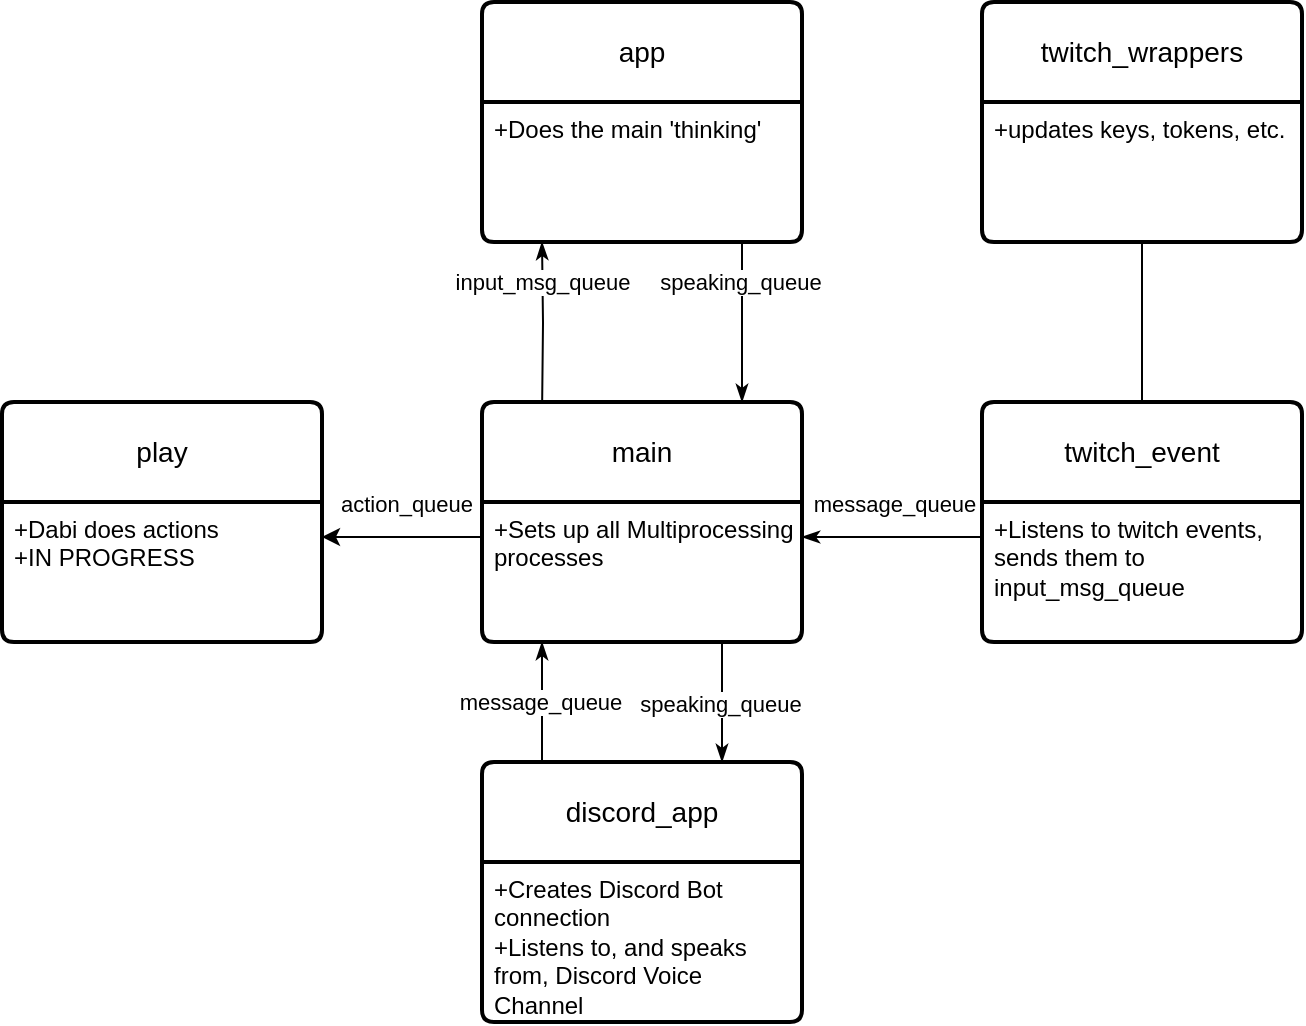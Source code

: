 <mxfile version="27.2.0">
  <diagram name="Page-1" id="2uJ53USd-3HnuHPdExgX">
    <mxGraphModel dx="1426" dy="751" grid="1" gridSize="10" guides="1" tooltips="1" connect="1" arrows="1" fold="1" page="1" pageScale="1" pageWidth="850" pageHeight="1100" math="0" shadow="0">
      <root>
        <mxCell id="0" />
        <mxCell id="1" parent="0" />
        <mxCell id="ThsJf-D5PIDuEEWvj5GU-15" style="edgeStyle=orthogonalEdgeStyle;rounded=0;orthogonalLoop=1;jettySize=auto;html=1;exitX=0.5;exitY=1;exitDx=0;exitDy=0;entryX=0.5;entryY=0;entryDx=0;entryDy=0;startArrow=classicThin;startFill=1;endArrow=none;" parent="1" edge="1">
          <mxGeometry relative="1" as="geometry">
            <mxPoint x="360" y="460" as="sourcePoint" />
            <mxPoint x="360" y="520" as="targetPoint" />
          </mxGeometry>
        </mxCell>
        <mxCell id="ThsJf-D5PIDuEEWvj5GU-16" value="message_queue" style="edgeLabel;html=1;align=center;verticalAlign=middle;resizable=0;points=[];" parent="ThsJf-D5PIDuEEWvj5GU-15" vertex="1" connectable="0">
          <mxGeometry x="-0.011" y="-1" relative="1" as="geometry">
            <mxPoint as="offset" />
          </mxGeometry>
        </mxCell>
        <mxCell id="ThsJf-D5PIDuEEWvj5GU-5" value="main" style="swimlane;childLayout=stackLayout;horizontal=1;startSize=50;horizontalStack=0;rounded=1;fontSize=14;fontStyle=0;strokeWidth=2;resizeParent=0;resizeLast=1;shadow=0;dashed=0;align=center;arcSize=4;whiteSpace=wrap;html=1;" parent="1" vertex="1">
          <mxGeometry x="330" y="340" width="160" height="120" as="geometry" />
        </mxCell>
        <mxCell id="ThsJf-D5PIDuEEWvj5GU-6" value="+Sets up all Multiprocessing processes" style="align=left;strokeColor=none;fillColor=none;spacingLeft=4;spacingRight=4;fontSize=12;verticalAlign=top;resizable=0;rotatable=0;part=1;html=1;whiteSpace=wrap;" parent="ThsJf-D5PIDuEEWvj5GU-5" vertex="1">
          <mxGeometry y="50" width="160" height="70" as="geometry" />
        </mxCell>
        <mxCell id="ThsJf-D5PIDuEEWvj5GU-40" style="edgeStyle=orthogonalEdgeStyle;rounded=0;orthogonalLoop=1;jettySize=auto;html=1;exitX=0.5;exitY=0;exitDx=0;exitDy=0;entryX=0.5;entryY=1;entryDx=0;entryDy=0;endArrow=none;startFill=0;" parent="1" source="ThsJf-D5PIDuEEWvj5GU-9" target="ThsJf-D5PIDuEEWvj5GU-39" edge="1">
          <mxGeometry relative="1" as="geometry" />
        </mxCell>
        <mxCell id="ThsJf-D5PIDuEEWvj5GU-9" value="twitch_event" style="swimlane;childLayout=stackLayout;horizontal=1;startSize=50;horizontalStack=0;rounded=1;fontSize=14;fontStyle=0;strokeWidth=2;resizeParent=0;resizeLast=1;shadow=0;dashed=0;align=center;arcSize=4;whiteSpace=wrap;html=1;" parent="1" vertex="1">
          <mxGeometry x="580" y="340" width="160" height="120" as="geometry" />
        </mxCell>
        <mxCell id="ThsJf-D5PIDuEEWvj5GU-10" value="+Listens to twitch events, sends them to input_msg_queue" style="align=left;strokeColor=none;fillColor=none;spacingLeft=4;spacingRight=4;fontSize=12;verticalAlign=top;resizable=0;rotatable=0;part=1;html=1;whiteSpace=wrap;" parent="ThsJf-D5PIDuEEWvj5GU-9" vertex="1">
          <mxGeometry y="50" width="160" height="70" as="geometry" />
        </mxCell>
        <mxCell id="ThsJf-D5PIDuEEWvj5GU-11" style="edgeStyle=orthogonalEdgeStyle;rounded=0;orthogonalLoop=1;jettySize=auto;html=1;exitX=1;exitY=0.25;exitDx=0;exitDy=0;entryX=0;entryY=0.25;entryDx=0;entryDy=0;endArrow=none;endFill=1;startArrow=classicThin;startFill=1;" parent="1" source="ThsJf-D5PIDuEEWvj5GU-6" target="ThsJf-D5PIDuEEWvj5GU-10" edge="1">
          <mxGeometry relative="1" as="geometry" />
        </mxCell>
        <mxCell id="ThsJf-D5PIDuEEWvj5GU-12" value="message_queue" style="edgeLabel;html=1;align=center;verticalAlign=middle;resizable=0;points=[];" parent="ThsJf-D5PIDuEEWvj5GU-11" vertex="1" connectable="0">
          <mxGeometry x="0.02" y="4" relative="1" as="geometry">
            <mxPoint y="-13" as="offset" />
          </mxGeometry>
        </mxCell>
        <mxCell id="ThsJf-D5PIDuEEWvj5GU-17" style="edgeStyle=orthogonalEdgeStyle;rounded=0;orthogonalLoop=1;jettySize=auto;html=1;exitX=0.75;exitY=0;exitDx=0;exitDy=0;entryX=0.75;entryY=1;entryDx=0;entryDy=0;startArrow=classicThin;startFill=1;endArrow=none;" parent="1" source="ThsJf-D5PIDuEEWvj5GU-13" target="ThsJf-D5PIDuEEWvj5GU-6" edge="1">
          <mxGeometry relative="1" as="geometry" />
        </mxCell>
        <mxCell id="ThsJf-D5PIDuEEWvj5GU-18" value="speaking_queue" style="edgeLabel;html=1;align=center;verticalAlign=middle;resizable=0;points=[];" parent="ThsJf-D5PIDuEEWvj5GU-17" vertex="1" connectable="0">
          <mxGeometry x="0.522" y="1" relative="1" as="geometry">
            <mxPoint y="16" as="offset" />
          </mxGeometry>
        </mxCell>
        <mxCell id="ThsJf-D5PIDuEEWvj5GU-13" value="discord_app" style="swimlane;childLayout=stackLayout;horizontal=1;startSize=50;horizontalStack=0;rounded=1;fontSize=14;fontStyle=0;strokeWidth=2;resizeParent=0;resizeLast=1;shadow=0;dashed=0;align=center;arcSize=4;whiteSpace=wrap;html=1;" parent="1" vertex="1">
          <mxGeometry x="330" y="520" width="160" height="130" as="geometry" />
        </mxCell>
        <mxCell id="ThsJf-D5PIDuEEWvj5GU-14" value="+Creates Discord Bot connection&lt;div&gt;+Listens to, and speaks from, Discord Voice Channel&lt;/div&gt;" style="align=left;strokeColor=none;fillColor=none;spacingLeft=4;spacingRight=4;fontSize=12;verticalAlign=top;resizable=0;rotatable=0;part=1;html=1;whiteSpace=wrap;" parent="ThsJf-D5PIDuEEWvj5GU-13" vertex="1">
          <mxGeometry y="50" width="160" height="80" as="geometry" />
        </mxCell>
        <mxCell id="ThsJf-D5PIDuEEWvj5GU-19" value="app" style="swimlane;childLayout=stackLayout;horizontal=1;startSize=50;horizontalStack=0;rounded=1;fontSize=14;fontStyle=0;strokeWidth=2;resizeParent=0;resizeLast=1;shadow=0;dashed=0;align=center;arcSize=4;whiteSpace=wrap;html=1;" parent="1" vertex="1">
          <mxGeometry x="330" y="140" width="160" height="120" as="geometry" />
        </mxCell>
        <mxCell id="ThsJf-D5PIDuEEWvj5GU-20" value="+Does the main &#39;thinking&#39;" style="align=left;strokeColor=none;fillColor=none;spacingLeft=4;spacingRight=4;fontSize=12;verticalAlign=top;resizable=0;rotatable=0;part=1;html=1;whiteSpace=wrap;" parent="ThsJf-D5PIDuEEWvj5GU-19" vertex="1">
          <mxGeometry y="50" width="160" height="70" as="geometry" />
        </mxCell>
        <mxCell id="ThsJf-D5PIDuEEWvj5GU-21" style="edgeStyle=orthogonalEdgeStyle;rounded=0;orthogonalLoop=1;jettySize=auto;html=1;exitX=0.5;exitY=1;exitDx=0;exitDy=0;entryX=0.188;entryY=0;entryDx=0;entryDy=0;startArrow=classicThin;startFill=1;entryPerimeter=0;endArrow=none;" parent="1" target="ThsJf-D5PIDuEEWvj5GU-5" edge="1">
          <mxGeometry relative="1" as="geometry">
            <mxPoint x="360" y="260" as="sourcePoint" />
            <mxPoint x="360" y="320" as="targetPoint" />
          </mxGeometry>
        </mxCell>
        <mxCell id="ThsJf-D5PIDuEEWvj5GU-22" value="input_msg_queue" style="edgeLabel;html=1;align=center;verticalAlign=middle;resizable=0;points=[];" parent="ThsJf-D5PIDuEEWvj5GU-21" vertex="1" connectable="0">
          <mxGeometry x="-0.011" y="-1" relative="1" as="geometry">
            <mxPoint y="-20" as="offset" />
          </mxGeometry>
        </mxCell>
        <mxCell id="ThsJf-D5PIDuEEWvj5GU-23" style="edgeStyle=orthogonalEdgeStyle;rounded=0;orthogonalLoop=1;jettySize=auto;html=1;exitX=0.75;exitY=0;exitDx=0;exitDy=0;entryX=0.75;entryY=1;entryDx=0;entryDy=0;startArrow=classicThin;startFill=1;endArrow=none;" parent="1" edge="1">
          <mxGeometry relative="1" as="geometry">
            <mxPoint x="460" y="340.0" as="sourcePoint" />
            <mxPoint x="460" y="260" as="targetPoint" />
          </mxGeometry>
        </mxCell>
        <mxCell id="ThsJf-D5PIDuEEWvj5GU-24" value="speaking_queue" style="edgeLabel;html=1;align=center;verticalAlign=middle;resizable=0;points=[];" parent="ThsJf-D5PIDuEEWvj5GU-23" vertex="1" connectable="0">
          <mxGeometry x="0.522" y="1" relative="1" as="geometry">
            <mxPoint y="1" as="offset" />
          </mxGeometry>
        </mxCell>
        <mxCell id="ThsJf-D5PIDuEEWvj5GU-29" value="play" style="swimlane;childLayout=stackLayout;horizontal=1;startSize=50;horizontalStack=0;rounded=1;fontSize=14;fontStyle=0;strokeWidth=2;resizeParent=0;resizeLast=1;shadow=0;dashed=0;align=center;arcSize=4;whiteSpace=wrap;html=1;" parent="1" vertex="1">
          <mxGeometry x="90" y="340" width="160" height="120" as="geometry" />
        </mxCell>
        <mxCell id="ThsJf-D5PIDuEEWvj5GU-30" value="+Dabi does actions&lt;div&gt;+IN PROGRESS&lt;/div&gt;" style="align=left;strokeColor=none;fillColor=none;spacingLeft=4;spacingRight=4;fontSize=12;verticalAlign=top;resizable=0;rotatable=0;part=1;html=1;whiteSpace=wrap;" parent="ThsJf-D5PIDuEEWvj5GU-29" vertex="1">
          <mxGeometry y="50" width="160" height="70" as="geometry" />
        </mxCell>
        <mxCell id="ThsJf-D5PIDuEEWvj5GU-36" style="edgeStyle=orthogonalEdgeStyle;rounded=0;orthogonalLoop=1;jettySize=auto;html=1;exitX=0;exitY=0.25;exitDx=0;exitDy=0;entryX=1;entryY=0.25;entryDx=0;entryDy=0;" parent="1" source="ThsJf-D5PIDuEEWvj5GU-6" target="ThsJf-D5PIDuEEWvj5GU-30" edge="1">
          <mxGeometry relative="1" as="geometry">
            <mxPoint x="280" y="370" as="sourcePoint" />
            <mxPoint x="280" y="450" as="targetPoint" />
          </mxGeometry>
        </mxCell>
        <mxCell id="ThsJf-D5PIDuEEWvj5GU-37" value="action_queue" style="edgeLabel;html=1;align=center;verticalAlign=middle;resizable=0;points=[];" parent="ThsJf-D5PIDuEEWvj5GU-36" vertex="1" connectable="0">
          <mxGeometry x="-0.055" y="2" relative="1" as="geometry">
            <mxPoint y="-19" as="offset" />
          </mxGeometry>
        </mxCell>
        <mxCell id="ThsJf-D5PIDuEEWvj5GU-38" value="twitch_wrappers" style="swimlane;childLayout=stackLayout;horizontal=1;startSize=50;horizontalStack=0;rounded=1;fontSize=14;fontStyle=0;strokeWidth=2;resizeParent=0;resizeLast=1;shadow=0;dashed=0;align=center;arcSize=4;whiteSpace=wrap;html=1;" parent="1" vertex="1">
          <mxGeometry x="580" y="140" width="160" height="120" as="geometry">
            <mxRectangle x="580" y="140" width="140" height="50" as="alternateBounds" />
          </mxGeometry>
        </mxCell>
        <mxCell id="ThsJf-D5PIDuEEWvj5GU-39" value="+updates keys, tokens, etc." style="align=left;strokeColor=none;fillColor=none;spacingLeft=4;spacingRight=4;fontSize=12;verticalAlign=top;resizable=0;rotatable=0;part=1;html=1;whiteSpace=wrap;" parent="ThsJf-D5PIDuEEWvj5GU-38" vertex="1">
          <mxGeometry y="50" width="160" height="70" as="geometry" />
        </mxCell>
      </root>
    </mxGraphModel>
  </diagram>
</mxfile>
